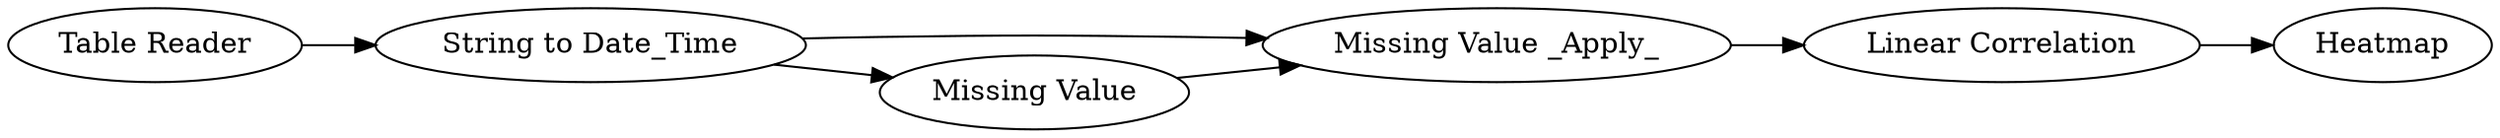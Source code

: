 digraph {
	1 -> 8
	3 -> 4
	8 -> 2
	8 -> 3
	2 -> 3
	4 -> 9
	1 [label="Table Reader"]
	9 [label=Heatmap]
	4 [label="Linear Correlation"]
	8 [label="String to Date_Time"]
	3 [label="Missing Value _Apply_"]
	2 [label="Missing Value"]
	rankdir=LR
}
